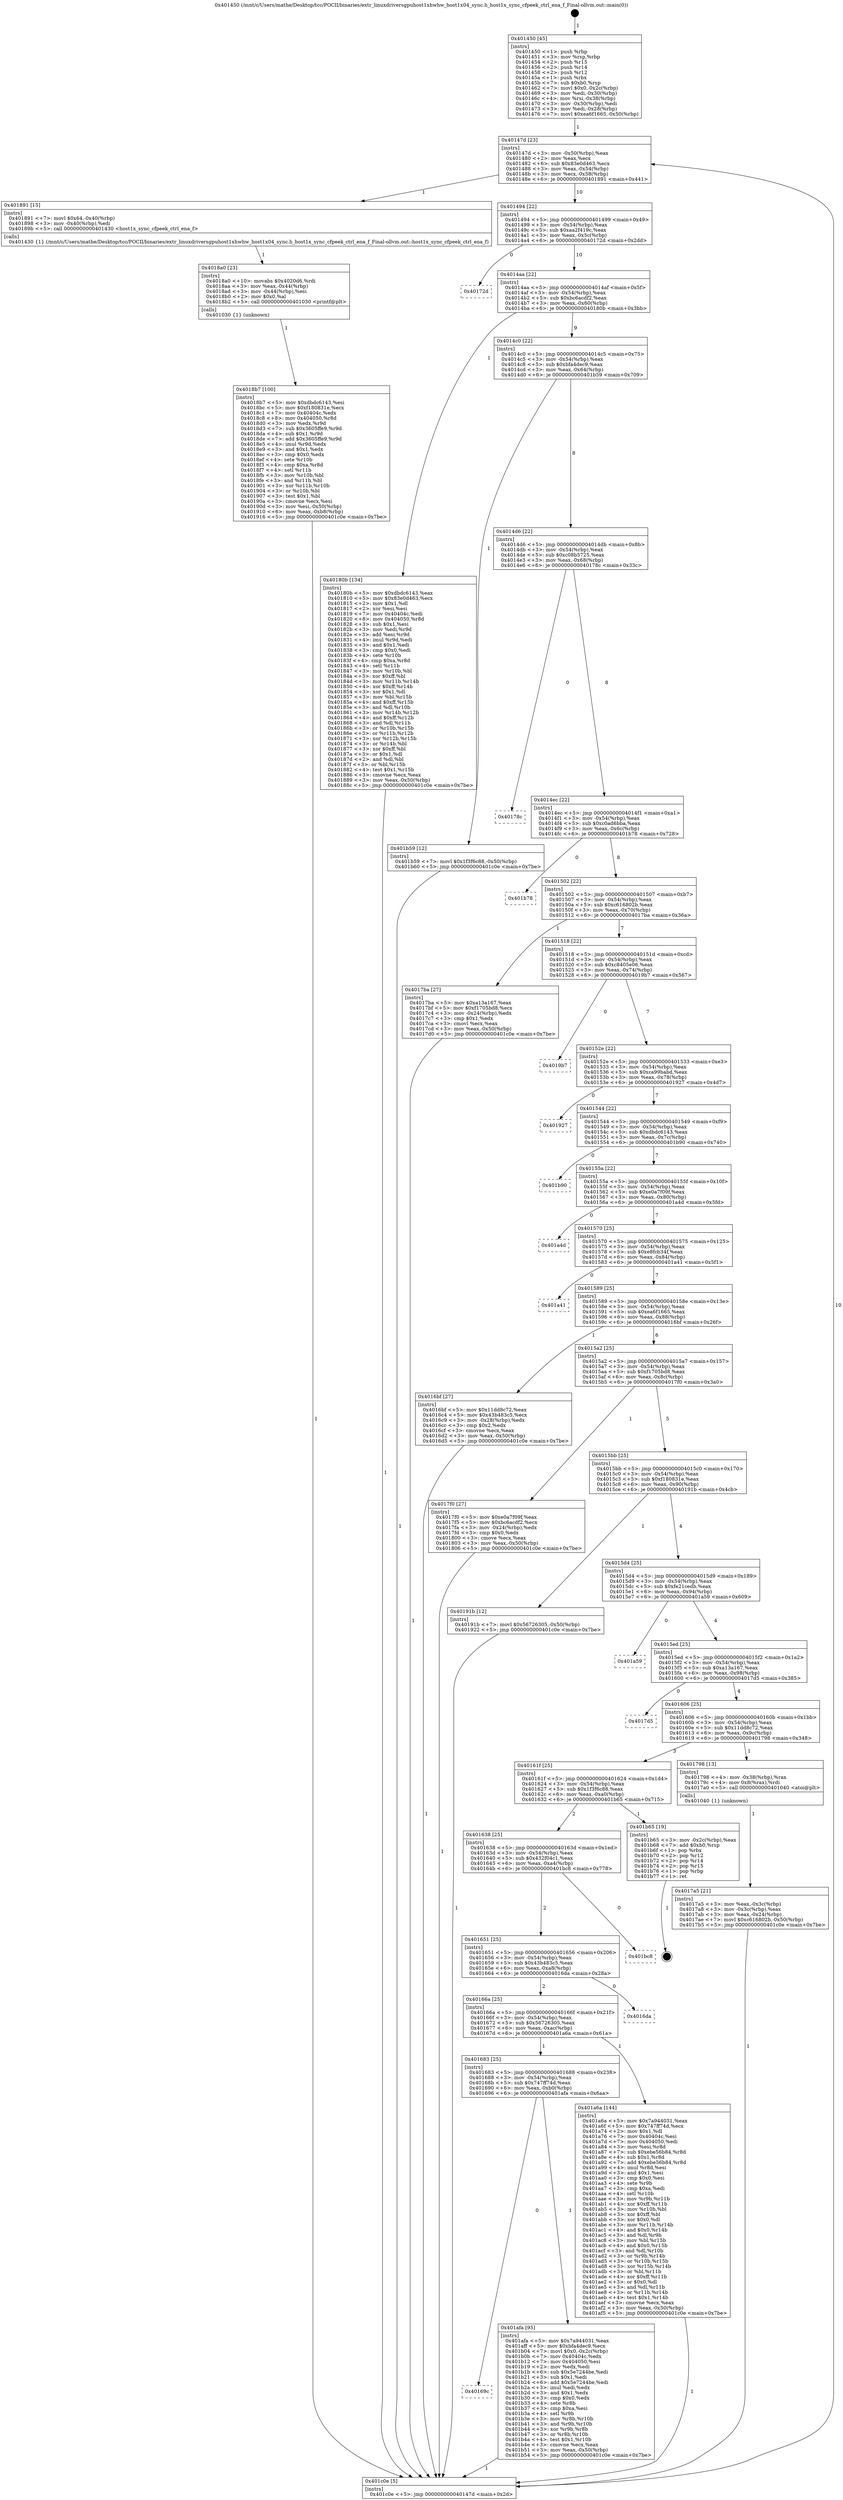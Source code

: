 digraph "0x401450" {
  label = "0x401450 (/mnt/c/Users/mathe/Desktop/tcc/POCII/binaries/extr_linuxdriversgpuhost1xhwhw_host1x04_sync.h_host1x_sync_cfpeek_ctrl_ena_f_Final-ollvm.out::main(0))"
  labelloc = "t"
  node[shape=record]

  Entry [label="",width=0.3,height=0.3,shape=circle,fillcolor=black,style=filled]
  "0x40147d" [label="{
     0x40147d [23]\l
     | [instrs]\l
     &nbsp;&nbsp;0x40147d \<+3\>: mov -0x50(%rbp),%eax\l
     &nbsp;&nbsp;0x401480 \<+2\>: mov %eax,%ecx\l
     &nbsp;&nbsp;0x401482 \<+6\>: sub $0x83e0d463,%ecx\l
     &nbsp;&nbsp;0x401488 \<+3\>: mov %eax,-0x54(%rbp)\l
     &nbsp;&nbsp;0x40148b \<+3\>: mov %ecx,-0x58(%rbp)\l
     &nbsp;&nbsp;0x40148e \<+6\>: je 0000000000401891 \<main+0x441\>\l
  }"]
  "0x401891" [label="{
     0x401891 [15]\l
     | [instrs]\l
     &nbsp;&nbsp;0x401891 \<+7\>: movl $0x64,-0x40(%rbp)\l
     &nbsp;&nbsp;0x401898 \<+3\>: mov -0x40(%rbp),%edi\l
     &nbsp;&nbsp;0x40189b \<+5\>: call 0000000000401430 \<host1x_sync_cfpeek_ctrl_ena_f\>\l
     | [calls]\l
     &nbsp;&nbsp;0x401430 \{1\} (/mnt/c/Users/mathe/Desktop/tcc/POCII/binaries/extr_linuxdriversgpuhost1xhwhw_host1x04_sync.h_host1x_sync_cfpeek_ctrl_ena_f_Final-ollvm.out::host1x_sync_cfpeek_ctrl_ena_f)\l
  }"]
  "0x401494" [label="{
     0x401494 [22]\l
     | [instrs]\l
     &nbsp;&nbsp;0x401494 \<+5\>: jmp 0000000000401499 \<main+0x49\>\l
     &nbsp;&nbsp;0x401499 \<+3\>: mov -0x54(%rbp),%eax\l
     &nbsp;&nbsp;0x40149c \<+5\>: sub $0xaa2f419c,%eax\l
     &nbsp;&nbsp;0x4014a1 \<+3\>: mov %eax,-0x5c(%rbp)\l
     &nbsp;&nbsp;0x4014a4 \<+6\>: je 000000000040172d \<main+0x2dd\>\l
  }"]
  Exit [label="",width=0.3,height=0.3,shape=circle,fillcolor=black,style=filled,peripheries=2]
  "0x40172d" [label="{
     0x40172d\l
  }", style=dashed]
  "0x4014aa" [label="{
     0x4014aa [22]\l
     | [instrs]\l
     &nbsp;&nbsp;0x4014aa \<+5\>: jmp 00000000004014af \<main+0x5f\>\l
     &nbsp;&nbsp;0x4014af \<+3\>: mov -0x54(%rbp),%eax\l
     &nbsp;&nbsp;0x4014b2 \<+5\>: sub $0xbc6acdf2,%eax\l
     &nbsp;&nbsp;0x4014b7 \<+3\>: mov %eax,-0x60(%rbp)\l
     &nbsp;&nbsp;0x4014ba \<+6\>: je 000000000040180b \<main+0x3bb\>\l
  }"]
  "0x40169c" [label="{
     0x40169c\l
  }", style=dashed]
  "0x40180b" [label="{
     0x40180b [134]\l
     | [instrs]\l
     &nbsp;&nbsp;0x40180b \<+5\>: mov $0xdbdc6143,%eax\l
     &nbsp;&nbsp;0x401810 \<+5\>: mov $0x83e0d463,%ecx\l
     &nbsp;&nbsp;0x401815 \<+2\>: mov $0x1,%dl\l
     &nbsp;&nbsp;0x401817 \<+2\>: xor %esi,%esi\l
     &nbsp;&nbsp;0x401819 \<+7\>: mov 0x40404c,%edi\l
     &nbsp;&nbsp;0x401820 \<+8\>: mov 0x404050,%r8d\l
     &nbsp;&nbsp;0x401828 \<+3\>: sub $0x1,%esi\l
     &nbsp;&nbsp;0x40182b \<+3\>: mov %edi,%r9d\l
     &nbsp;&nbsp;0x40182e \<+3\>: add %esi,%r9d\l
     &nbsp;&nbsp;0x401831 \<+4\>: imul %r9d,%edi\l
     &nbsp;&nbsp;0x401835 \<+3\>: and $0x1,%edi\l
     &nbsp;&nbsp;0x401838 \<+3\>: cmp $0x0,%edi\l
     &nbsp;&nbsp;0x40183b \<+4\>: sete %r10b\l
     &nbsp;&nbsp;0x40183f \<+4\>: cmp $0xa,%r8d\l
     &nbsp;&nbsp;0x401843 \<+4\>: setl %r11b\l
     &nbsp;&nbsp;0x401847 \<+3\>: mov %r10b,%bl\l
     &nbsp;&nbsp;0x40184a \<+3\>: xor $0xff,%bl\l
     &nbsp;&nbsp;0x40184d \<+3\>: mov %r11b,%r14b\l
     &nbsp;&nbsp;0x401850 \<+4\>: xor $0xff,%r14b\l
     &nbsp;&nbsp;0x401854 \<+3\>: xor $0x1,%dl\l
     &nbsp;&nbsp;0x401857 \<+3\>: mov %bl,%r15b\l
     &nbsp;&nbsp;0x40185a \<+4\>: and $0xff,%r15b\l
     &nbsp;&nbsp;0x40185e \<+3\>: and %dl,%r10b\l
     &nbsp;&nbsp;0x401861 \<+3\>: mov %r14b,%r12b\l
     &nbsp;&nbsp;0x401864 \<+4\>: and $0xff,%r12b\l
     &nbsp;&nbsp;0x401868 \<+3\>: and %dl,%r11b\l
     &nbsp;&nbsp;0x40186b \<+3\>: or %r10b,%r15b\l
     &nbsp;&nbsp;0x40186e \<+3\>: or %r11b,%r12b\l
     &nbsp;&nbsp;0x401871 \<+3\>: xor %r12b,%r15b\l
     &nbsp;&nbsp;0x401874 \<+3\>: or %r14b,%bl\l
     &nbsp;&nbsp;0x401877 \<+3\>: xor $0xff,%bl\l
     &nbsp;&nbsp;0x40187a \<+3\>: or $0x1,%dl\l
     &nbsp;&nbsp;0x40187d \<+2\>: and %dl,%bl\l
     &nbsp;&nbsp;0x40187f \<+3\>: or %bl,%r15b\l
     &nbsp;&nbsp;0x401882 \<+4\>: test $0x1,%r15b\l
     &nbsp;&nbsp;0x401886 \<+3\>: cmovne %ecx,%eax\l
     &nbsp;&nbsp;0x401889 \<+3\>: mov %eax,-0x50(%rbp)\l
     &nbsp;&nbsp;0x40188c \<+5\>: jmp 0000000000401c0e \<main+0x7be\>\l
  }"]
  "0x4014c0" [label="{
     0x4014c0 [22]\l
     | [instrs]\l
     &nbsp;&nbsp;0x4014c0 \<+5\>: jmp 00000000004014c5 \<main+0x75\>\l
     &nbsp;&nbsp;0x4014c5 \<+3\>: mov -0x54(%rbp),%eax\l
     &nbsp;&nbsp;0x4014c8 \<+5\>: sub $0xbfa4dec9,%eax\l
     &nbsp;&nbsp;0x4014cd \<+3\>: mov %eax,-0x64(%rbp)\l
     &nbsp;&nbsp;0x4014d0 \<+6\>: je 0000000000401b59 \<main+0x709\>\l
  }"]
  "0x401afa" [label="{
     0x401afa [95]\l
     | [instrs]\l
     &nbsp;&nbsp;0x401afa \<+5\>: mov $0x7a944031,%eax\l
     &nbsp;&nbsp;0x401aff \<+5\>: mov $0xbfa4dec9,%ecx\l
     &nbsp;&nbsp;0x401b04 \<+7\>: movl $0x0,-0x2c(%rbp)\l
     &nbsp;&nbsp;0x401b0b \<+7\>: mov 0x40404c,%edx\l
     &nbsp;&nbsp;0x401b12 \<+7\>: mov 0x404050,%esi\l
     &nbsp;&nbsp;0x401b19 \<+2\>: mov %edx,%edi\l
     &nbsp;&nbsp;0x401b1b \<+6\>: sub $0x5e7244be,%edi\l
     &nbsp;&nbsp;0x401b21 \<+3\>: sub $0x1,%edi\l
     &nbsp;&nbsp;0x401b24 \<+6\>: add $0x5e7244be,%edi\l
     &nbsp;&nbsp;0x401b2a \<+3\>: imul %edi,%edx\l
     &nbsp;&nbsp;0x401b2d \<+3\>: and $0x1,%edx\l
     &nbsp;&nbsp;0x401b30 \<+3\>: cmp $0x0,%edx\l
     &nbsp;&nbsp;0x401b33 \<+4\>: sete %r8b\l
     &nbsp;&nbsp;0x401b37 \<+3\>: cmp $0xa,%esi\l
     &nbsp;&nbsp;0x401b3a \<+4\>: setl %r9b\l
     &nbsp;&nbsp;0x401b3e \<+3\>: mov %r8b,%r10b\l
     &nbsp;&nbsp;0x401b41 \<+3\>: and %r9b,%r10b\l
     &nbsp;&nbsp;0x401b44 \<+3\>: xor %r9b,%r8b\l
     &nbsp;&nbsp;0x401b47 \<+3\>: or %r8b,%r10b\l
     &nbsp;&nbsp;0x401b4a \<+4\>: test $0x1,%r10b\l
     &nbsp;&nbsp;0x401b4e \<+3\>: cmovne %ecx,%eax\l
     &nbsp;&nbsp;0x401b51 \<+3\>: mov %eax,-0x50(%rbp)\l
     &nbsp;&nbsp;0x401b54 \<+5\>: jmp 0000000000401c0e \<main+0x7be\>\l
  }"]
  "0x401b59" [label="{
     0x401b59 [12]\l
     | [instrs]\l
     &nbsp;&nbsp;0x401b59 \<+7\>: movl $0x1f3f6c88,-0x50(%rbp)\l
     &nbsp;&nbsp;0x401b60 \<+5\>: jmp 0000000000401c0e \<main+0x7be\>\l
  }"]
  "0x4014d6" [label="{
     0x4014d6 [22]\l
     | [instrs]\l
     &nbsp;&nbsp;0x4014d6 \<+5\>: jmp 00000000004014db \<main+0x8b\>\l
     &nbsp;&nbsp;0x4014db \<+3\>: mov -0x54(%rbp),%eax\l
     &nbsp;&nbsp;0x4014de \<+5\>: sub $0xc08b5725,%eax\l
     &nbsp;&nbsp;0x4014e3 \<+3\>: mov %eax,-0x68(%rbp)\l
     &nbsp;&nbsp;0x4014e6 \<+6\>: je 000000000040178c \<main+0x33c\>\l
  }"]
  "0x401683" [label="{
     0x401683 [25]\l
     | [instrs]\l
     &nbsp;&nbsp;0x401683 \<+5\>: jmp 0000000000401688 \<main+0x238\>\l
     &nbsp;&nbsp;0x401688 \<+3\>: mov -0x54(%rbp),%eax\l
     &nbsp;&nbsp;0x40168b \<+5\>: sub $0x747ff74d,%eax\l
     &nbsp;&nbsp;0x401690 \<+6\>: mov %eax,-0xb0(%rbp)\l
     &nbsp;&nbsp;0x401696 \<+6\>: je 0000000000401afa \<main+0x6aa\>\l
  }"]
  "0x40178c" [label="{
     0x40178c\l
  }", style=dashed]
  "0x4014ec" [label="{
     0x4014ec [22]\l
     | [instrs]\l
     &nbsp;&nbsp;0x4014ec \<+5\>: jmp 00000000004014f1 \<main+0xa1\>\l
     &nbsp;&nbsp;0x4014f1 \<+3\>: mov -0x54(%rbp),%eax\l
     &nbsp;&nbsp;0x4014f4 \<+5\>: sub $0xc0ad6bba,%eax\l
     &nbsp;&nbsp;0x4014f9 \<+3\>: mov %eax,-0x6c(%rbp)\l
     &nbsp;&nbsp;0x4014fc \<+6\>: je 0000000000401b78 \<main+0x728\>\l
  }"]
  "0x401a6a" [label="{
     0x401a6a [144]\l
     | [instrs]\l
     &nbsp;&nbsp;0x401a6a \<+5\>: mov $0x7a944031,%eax\l
     &nbsp;&nbsp;0x401a6f \<+5\>: mov $0x747ff74d,%ecx\l
     &nbsp;&nbsp;0x401a74 \<+2\>: mov $0x1,%dl\l
     &nbsp;&nbsp;0x401a76 \<+7\>: mov 0x40404c,%esi\l
     &nbsp;&nbsp;0x401a7d \<+7\>: mov 0x404050,%edi\l
     &nbsp;&nbsp;0x401a84 \<+3\>: mov %esi,%r8d\l
     &nbsp;&nbsp;0x401a87 \<+7\>: sub $0xebe56b84,%r8d\l
     &nbsp;&nbsp;0x401a8e \<+4\>: sub $0x1,%r8d\l
     &nbsp;&nbsp;0x401a92 \<+7\>: add $0xebe56b84,%r8d\l
     &nbsp;&nbsp;0x401a99 \<+4\>: imul %r8d,%esi\l
     &nbsp;&nbsp;0x401a9d \<+3\>: and $0x1,%esi\l
     &nbsp;&nbsp;0x401aa0 \<+3\>: cmp $0x0,%esi\l
     &nbsp;&nbsp;0x401aa3 \<+4\>: sete %r9b\l
     &nbsp;&nbsp;0x401aa7 \<+3\>: cmp $0xa,%edi\l
     &nbsp;&nbsp;0x401aaa \<+4\>: setl %r10b\l
     &nbsp;&nbsp;0x401aae \<+3\>: mov %r9b,%r11b\l
     &nbsp;&nbsp;0x401ab1 \<+4\>: xor $0xff,%r11b\l
     &nbsp;&nbsp;0x401ab5 \<+3\>: mov %r10b,%bl\l
     &nbsp;&nbsp;0x401ab8 \<+3\>: xor $0xff,%bl\l
     &nbsp;&nbsp;0x401abb \<+3\>: xor $0x0,%dl\l
     &nbsp;&nbsp;0x401abe \<+3\>: mov %r11b,%r14b\l
     &nbsp;&nbsp;0x401ac1 \<+4\>: and $0x0,%r14b\l
     &nbsp;&nbsp;0x401ac5 \<+3\>: and %dl,%r9b\l
     &nbsp;&nbsp;0x401ac8 \<+3\>: mov %bl,%r15b\l
     &nbsp;&nbsp;0x401acb \<+4\>: and $0x0,%r15b\l
     &nbsp;&nbsp;0x401acf \<+3\>: and %dl,%r10b\l
     &nbsp;&nbsp;0x401ad2 \<+3\>: or %r9b,%r14b\l
     &nbsp;&nbsp;0x401ad5 \<+3\>: or %r10b,%r15b\l
     &nbsp;&nbsp;0x401ad8 \<+3\>: xor %r15b,%r14b\l
     &nbsp;&nbsp;0x401adb \<+3\>: or %bl,%r11b\l
     &nbsp;&nbsp;0x401ade \<+4\>: xor $0xff,%r11b\l
     &nbsp;&nbsp;0x401ae2 \<+3\>: or $0x0,%dl\l
     &nbsp;&nbsp;0x401ae5 \<+3\>: and %dl,%r11b\l
     &nbsp;&nbsp;0x401ae8 \<+3\>: or %r11b,%r14b\l
     &nbsp;&nbsp;0x401aeb \<+4\>: test $0x1,%r14b\l
     &nbsp;&nbsp;0x401aef \<+3\>: cmovne %ecx,%eax\l
     &nbsp;&nbsp;0x401af2 \<+3\>: mov %eax,-0x50(%rbp)\l
     &nbsp;&nbsp;0x401af5 \<+5\>: jmp 0000000000401c0e \<main+0x7be\>\l
  }"]
  "0x401b78" [label="{
     0x401b78\l
  }", style=dashed]
  "0x401502" [label="{
     0x401502 [22]\l
     | [instrs]\l
     &nbsp;&nbsp;0x401502 \<+5\>: jmp 0000000000401507 \<main+0xb7\>\l
     &nbsp;&nbsp;0x401507 \<+3\>: mov -0x54(%rbp),%eax\l
     &nbsp;&nbsp;0x40150a \<+5\>: sub $0xc616802b,%eax\l
     &nbsp;&nbsp;0x40150f \<+3\>: mov %eax,-0x70(%rbp)\l
     &nbsp;&nbsp;0x401512 \<+6\>: je 00000000004017ba \<main+0x36a\>\l
  }"]
  "0x40166a" [label="{
     0x40166a [25]\l
     | [instrs]\l
     &nbsp;&nbsp;0x40166a \<+5\>: jmp 000000000040166f \<main+0x21f\>\l
     &nbsp;&nbsp;0x40166f \<+3\>: mov -0x54(%rbp),%eax\l
     &nbsp;&nbsp;0x401672 \<+5\>: sub $0x56726305,%eax\l
     &nbsp;&nbsp;0x401677 \<+6\>: mov %eax,-0xac(%rbp)\l
     &nbsp;&nbsp;0x40167d \<+6\>: je 0000000000401a6a \<main+0x61a\>\l
  }"]
  "0x4017ba" [label="{
     0x4017ba [27]\l
     | [instrs]\l
     &nbsp;&nbsp;0x4017ba \<+5\>: mov $0xa13a167,%eax\l
     &nbsp;&nbsp;0x4017bf \<+5\>: mov $0xf1705bd8,%ecx\l
     &nbsp;&nbsp;0x4017c4 \<+3\>: mov -0x24(%rbp),%edx\l
     &nbsp;&nbsp;0x4017c7 \<+3\>: cmp $0x1,%edx\l
     &nbsp;&nbsp;0x4017ca \<+3\>: cmovl %ecx,%eax\l
     &nbsp;&nbsp;0x4017cd \<+3\>: mov %eax,-0x50(%rbp)\l
     &nbsp;&nbsp;0x4017d0 \<+5\>: jmp 0000000000401c0e \<main+0x7be\>\l
  }"]
  "0x401518" [label="{
     0x401518 [22]\l
     | [instrs]\l
     &nbsp;&nbsp;0x401518 \<+5\>: jmp 000000000040151d \<main+0xcd\>\l
     &nbsp;&nbsp;0x40151d \<+3\>: mov -0x54(%rbp),%eax\l
     &nbsp;&nbsp;0x401520 \<+5\>: sub $0xc8405e06,%eax\l
     &nbsp;&nbsp;0x401525 \<+3\>: mov %eax,-0x74(%rbp)\l
     &nbsp;&nbsp;0x401528 \<+6\>: je 00000000004019b7 \<main+0x567\>\l
  }"]
  "0x4016da" [label="{
     0x4016da\l
  }", style=dashed]
  "0x4019b7" [label="{
     0x4019b7\l
  }", style=dashed]
  "0x40152e" [label="{
     0x40152e [22]\l
     | [instrs]\l
     &nbsp;&nbsp;0x40152e \<+5\>: jmp 0000000000401533 \<main+0xe3\>\l
     &nbsp;&nbsp;0x401533 \<+3\>: mov -0x54(%rbp),%eax\l
     &nbsp;&nbsp;0x401536 \<+5\>: sub $0xca99babd,%eax\l
     &nbsp;&nbsp;0x40153b \<+3\>: mov %eax,-0x78(%rbp)\l
     &nbsp;&nbsp;0x40153e \<+6\>: je 0000000000401927 \<main+0x4d7\>\l
  }"]
  "0x401651" [label="{
     0x401651 [25]\l
     | [instrs]\l
     &nbsp;&nbsp;0x401651 \<+5\>: jmp 0000000000401656 \<main+0x206\>\l
     &nbsp;&nbsp;0x401656 \<+3\>: mov -0x54(%rbp),%eax\l
     &nbsp;&nbsp;0x401659 \<+5\>: sub $0x43b483c5,%eax\l
     &nbsp;&nbsp;0x40165e \<+6\>: mov %eax,-0xa8(%rbp)\l
     &nbsp;&nbsp;0x401664 \<+6\>: je 00000000004016da \<main+0x28a\>\l
  }"]
  "0x401927" [label="{
     0x401927\l
  }", style=dashed]
  "0x401544" [label="{
     0x401544 [22]\l
     | [instrs]\l
     &nbsp;&nbsp;0x401544 \<+5\>: jmp 0000000000401549 \<main+0xf9\>\l
     &nbsp;&nbsp;0x401549 \<+3\>: mov -0x54(%rbp),%eax\l
     &nbsp;&nbsp;0x40154c \<+5\>: sub $0xdbdc6143,%eax\l
     &nbsp;&nbsp;0x401551 \<+3\>: mov %eax,-0x7c(%rbp)\l
     &nbsp;&nbsp;0x401554 \<+6\>: je 0000000000401b90 \<main+0x740\>\l
  }"]
  "0x401bc8" [label="{
     0x401bc8\l
  }", style=dashed]
  "0x401b90" [label="{
     0x401b90\l
  }", style=dashed]
  "0x40155a" [label="{
     0x40155a [22]\l
     | [instrs]\l
     &nbsp;&nbsp;0x40155a \<+5\>: jmp 000000000040155f \<main+0x10f\>\l
     &nbsp;&nbsp;0x40155f \<+3\>: mov -0x54(%rbp),%eax\l
     &nbsp;&nbsp;0x401562 \<+5\>: sub $0xe0a7f09f,%eax\l
     &nbsp;&nbsp;0x401567 \<+3\>: mov %eax,-0x80(%rbp)\l
     &nbsp;&nbsp;0x40156a \<+6\>: je 0000000000401a4d \<main+0x5fd\>\l
  }"]
  "0x401638" [label="{
     0x401638 [25]\l
     | [instrs]\l
     &nbsp;&nbsp;0x401638 \<+5\>: jmp 000000000040163d \<main+0x1ed\>\l
     &nbsp;&nbsp;0x40163d \<+3\>: mov -0x54(%rbp),%eax\l
     &nbsp;&nbsp;0x401640 \<+5\>: sub $0x432f04c1,%eax\l
     &nbsp;&nbsp;0x401645 \<+6\>: mov %eax,-0xa4(%rbp)\l
     &nbsp;&nbsp;0x40164b \<+6\>: je 0000000000401bc8 \<main+0x778\>\l
  }"]
  "0x401a4d" [label="{
     0x401a4d\l
  }", style=dashed]
  "0x401570" [label="{
     0x401570 [25]\l
     | [instrs]\l
     &nbsp;&nbsp;0x401570 \<+5\>: jmp 0000000000401575 \<main+0x125\>\l
     &nbsp;&nbsp;0x401575 \<+3\>: mov -0x54(%rbp),%eax\l
     &nbsp;&nbsp;0x401578 \<+5\>: sub $0xe8fcb34f,%eax\l
     &nbsp;&nbsp;0x40157d \<+6\>: mov %eax,-0x84(%rbp)\l
     &nbsp;&nbsp;0x401583 \<+6\>: je 0000000000401a41 \<main+0x5f1\>\l
  }"]
  "0x401b65" [label="{
     0x401b65 [19]\l
     | [instrs]\l
     &nbsp;&nbsp;0x401b65 \<+3\>: mov -0x2c(%rbp),%eax\l
     &nbsp;&nbsp;0x401b68 \<+7\>: add $0xb0,%rsp\l
     &nbsp;&nbsp;0x401b6f \<+1\>: pop %rbx\l
     &nbsp;&nbsp;0x401b70 \<+2\>: pop %r12\l
     &nbsp;&nbsp;0x401b72 \<+2\>: pop %r14\l
     &nbsp;&nbsp;0x401b74 \<+2\>: pop %r15\l
     &nbsp;&nbsp;0x401b76 \<+1\>: pop %rbp\l
     &nbsp;&nbsp;0x401b77 \<+1\>: ret\l
  }"]
  "0x401a41" [label="{
     0x401a41\l
  }", style=dashed]
  "0x401589" [label="{
     0x401589 [25]\l
     | [instrs]\l
     &nbsp;&nbsp;0x401589 \<+5\>: jmp 000000000040158e \<main+0x13e\>\l
     &nbsp;&nbsp;0x40158e \<+3\>: mov -0x54(%rbp),%eax\l
     &nbsp;&nbsp;0x401591 \<+5\>: sub $0xea6f1665,%eax\l
     &nbsp;&nbsp;0x401596 \<+6\>: mov %eax,-0x88(%rbp)\l
     &nbsp;&nbsp;0x40159c \<+6\>: je 00000000004016bf \<main+0x26f\>\l
  }"]
  "0x4018b7" [label="{
     0x4018b7 [100]\l
     | [instrs]\l
     &nbsp;&nbsp;0x4018b7 \<+5\>: mov $0xdbdc6143,%esi\l
     &nbsp;&nbsp;0x4018bc \<+5\>: mov $0xf180831e,%ecx\l
     &nbsp;&nbsp;0x4018c1 \<+7\>: mov 0x40404c,%edx\l
     &nbsp;&nbsp;0x4018c8 \<+8\>: mov 0x404050,%r8d\l
     &nbsp;&nbsp;0x4018d0 \<+3\>: mov %edx,%r9d\l
     &nbsp;&nbsp;0x4018d3 \<+7\>: sub $0x3605ffe9,%r9d\l
     &nbsp;&nbsp;0x4018da \<+4\>: sub $0x1,%r9d\l
     &nbsp;&nbsp;0x4018de \<+7\>: add $0x3605ffe9,%r9d\l
     &nbsp;&nbsp;0x4018e5 \<+4\>: imul %r9d,%edx\l
     &nbsp;&nbsp;0x4018e9 \<+3\>: and $0x1,%edx\l
     &nbsp;&nbsp;0x4018ec \<+3\>: cmp $0x0,%edx\l
     &nbsp;&nbsp;0x4018ef \<+4\>: sete %r10b\l
     &nbsp;&nbsp;0x4018f3 \<+4\>: cmp $0xa,%r8d\l
     &nbsp;&nbsp;0x4018f7 \<+4\>: setl %r11b\l
     &nbsp;&nbsp;0x4018fb \<+3\>: mov %r10b,%bl\l
     &nbsp;&nbsp;0x4018fe \<+3\>: and %r11b,%bl\l
     &nbsp;&nbsp;0x401901 \<+3\>: xor %r11b,%r10b\l
     &nbsp;&nbsp;0x401904 \<+3\>: or %r10b,%bl\l
     &nbsp;&nbsp;0x401907 \<+3\>: test $0x1,%bl\l
     &nbsp;&nbsp;0x40190a \<+3\>: cmovne %ecx,%esi\l
     &nbsp;&nbsp;0x40190d \<+3\>: mov %esi,-0x50(%rbp)\l
     &nbsp;&nbsp;0x401910 \<+6\>: mov %eax,-0xb8(%rbp)\l
     &nbsp;&nbsp;0x401916 \<+5\>: jmp 0000000000401c0e \<main+0x7be\>\l
  }"]
  "0x4016bf" [label="{
     0x4016bf [27]\l
     | [instrs]\l
     &nbsp;&nbsp;0x4016bf \<+5\>: mov $0x11dd8c72,%eax\l
     &nbsp;&nbsp;0x4016c4 \<+5\>: mov $0x43b483c5,%ecx\l
     &nbsp;&nbsp;0x4016c9 \<+3\>: mov -0x28(%rbp),%edx\l
     &nbsp;&nbsp;0x4016cc \<+3\>: cmp $0x2,%edx\l
     &nbsp;&nbsp;0x4016cf \<+3\>: cmovne %ecx,%eax\l
     &nbsp;&nbsp;0x4016d2 \<+3\>: mov %eax,-0x50(%rbp)\l
     &nbsp;&nbsp;0x4016d5 \<+5\>: jmp 0000000000401c0e \<main+0x7be\>\l
  }"]
  "0x4015a2" [label="{
     0x4015a2 [25]\l
     | [instrs]\l
     &nbsp;&nbsp;0x4015a2 \<+5\>: jmp 00000000004015a7 \<main+0x157\>\l
     &nbsp;&nbsp;0x4015a7 \<+3\>: mov -0x54(%rbp),%eax\l
     &nbsp;&nbsp;0x4015aa \<+5\>: sub $0xf1705bd8,%eax\l
     &nbsp;&nbsp;0x4015af \<+6\>: mov %eax,-0x8c(%rbp)\l
     &nbsp;&nbsp;0x4015b5 \<+6\>: je 00000000004017f0 \<main+0x3a0\>\l
  }"]
  "0x401c0e" [label="{
     0x401c0e [5]\l
     | [instrs]\l
     &nbsp;&nbsp;0x401c0e \<+5\>: jmp 000000000040147d \<main+0x2d\>\l
  }"]
  "0x401450" [label="{
     0x401450 [45]\l
     | [instrs]\l
     &nbsp;&nbsp;0x401450 \<+1\>: push %rbp\l
     &nbsp;&nbsp;0x401451 \<+3\>: mov %rsp,%rbp\l
     &nbsp;&nbsp;0x401454 \<+2\>: push %r15\l
     &nbsp;&nbsp;0x401456 \<+2\>: push %r14\l
     &nbsp;&nbsp;0x401458 \<+2\>: push %r12\l
     &nbsp;&nbsp;0x40145a \<+1\>: push %rbx\l
     &nbsp;&nbsp;0x40145b \<+7\>: sub $0xb0,%rsp\l
     &nbsp;&nbsp;0x401462 \<+7\>: movl $0x0,-0x2c(%rbp)\l
     &nbsp;&nbsp;0x401469 \<+3\>: mov %edi,-0x30(%rbp)\l
     &nbsp;&nbsp;0x40146c \<+4\>: mov %rsi,-0x38(%rbp)\l
     &nbsp;&nbsp;0x401470 \<+3\>: mov -0x30(%rbp),%edi\l
     &nbsp;&nbsp;0x401473 \<+3\>: mov %edi,-0x28(%rbp)\l
     &nbsp;&nbsp;0x401476 \<+7\>: movl $0xea6f1665,-0x50(%rbp)\l
  }"]
  "0x4018a0" [label="{
     0x4018a0 [23]\l
     | [instrs]\l
     &nbsp;&nbsp;0x4018a0 \<+10\>: movabs $0x4020d6,%rdi\l
     &nbsp;&nbsp;0x4018aa \<+3\>: mov %eax,-0x44(%rbp)\l
     &nbsp;&nbsp;0x4018ad \<+3\>: mov -0x44(%rbp),%esi\l
     &nbsp;&nbsp;0x4018b0 \<+2\>: mov $0x0,%al\l
     &nbsp;&nbsp;0x4018b2 \<+5\>: call 0000000000401030 \<printf@plt\>\l
     | [calls]\l
     &nbsp;&nbsp;0x401030 \{1\} (unknown)\l
  }"]
  "0x4017f0" [label="{
     0x4017f0 [27]\l
     | [instrs]\l
     &nbsp;&nbsp;0x4017f0 \<+5\>: mov $0xe0a7f09f,%eax\l
     &nbsp;&nbsp;0x4017f5 \<+5\>: mov $0xbc6acdf2,%ecx\l
     &nbsp;&nbsp;0x4017fa \<+3\>: mov -0x24(%rbp),%edx\l
     &nbsp;&nbsp;0x4017fd \<+3\>: cmp $0x0,%edx\l
     &nbsp;&nbsp;0x401800 \<+3\>: cmove %ecx,%eax\l
     &nbsp;&nbsp;0x401803 \<+3\>: mov %eax,-0x50(%rbp)\l
     &nbsp;&nbsp;0x401806 \<+5\>: jmp 0000000000401c0e \<main+0x7be\>\l
  }"]
  "0x4015bb" [label="{
     0x4015bb [25]\l
     | [instrs]\l
     &nbsp;&nbsp;0x4015bb \<+5\>: jmp 00000000004015c0 \<main+0x170\>\l
     &nbsp;&nbsp;0x4015c0 \<+3\>: mov -0x54(%rbp),%eax\l
     &nbsp;&nbsp;0x4015c3 \<+5\>: sub $0xf180831e,%eax\l
     &nbsp;&nbsp;0x4015c8 \<+6\>: mov %eax,-0x90(%rbp)\l
     &nbsp;&nbsp;0x4015ce \<+6\>: je 000000000040191b \<main+0x4cb\>\l
  }"]
  "0x4017a5" [label="{
     0x4017a5 [21]\l
     | [instrs]\l
     &nbsp;&nbsp;0x4017a5 \<+3\>: mov %eax,-0x3c(%rbp)\l
     &nbsp;&nbsp;0x4017a8 \<+3\>: mov -0x3c(%rbp),%eax\l
     &nbsp;&nbsp;0x4017ab \<+3\>: mov %eax,-0x24(%rbp)\l
     &nbsp;&nbsp;0x4017ae \<+7\>: movl $0xc616802b,-0x50(%rbp)\l
     &nbsp;&nbsp;0x4017b5 \<+5\>: jmp 0000000000401c0e \<main+0x7be\>\l
  }"]
  "0x40191b" [label="{
     0x40191b [12]\l
     | [instrs]\l
     &nbsp;&nbsp;0x40191b \<+7\>: movl $0x56726305,-0x50(%rbp)\l
     &nbsp;&nbsp;0x401922 \<+5\>: jmp 0000000000401c0e \<main+0x7be\>\l
  }"]
  "0x4015d4" [label="{
     0x4015d4 [25]\l
     | [instrs]\l
     &nbsp;&nbsp;0x4015d4 \<+5\>: jmp 00000000004015d9 \<main+0x189\>\l
     &nbsp;&nbsp;0x4015d9 \<+3\>: mov -0x54(%rbp),%eax\l
     &nbsp;&nbsp;0x4015dc \<+5\>: sub $0xfe21cedb,%eax\l
     &nbsp;&nbsp;0x4015e1 \<+6\>: mov %eax,-0x94(%rbp)\l
     &nbsp;&nbsp;0x4015e7 \<+6\>: je 0000000000401a59 \<main+0x609\>\l
  }"]
  "0x40161f" [label="{
     0x40161f [25]\l
     | [instrs]\l
     &nbsp;&nbsp;0x40161f \<+5\>: jmp 0000000000401624 \<main+0x1d4\>\l
     &nbsp;&nbsp;0x401624 \<+3\>: mov -0x54(%rbp),%eax\l
     &nbsp;&nbsp;0x401627 \<+5\>: sub $0x1f3f6c88,%eax\l
     &nbsp;&nbsp;0x40162c \<+6\>: mov %eax,-0xa0(%rbp)\l
     &nbsp;&nbsp;0x401632 \<+6\>: je 0000000000401b65 \<main+0x715\>\l
  }"]
  "0x401a59" [label="{
     0x401a59\l
  }", style=dashed]
  "0x4015ed" [label="{
     0x4015ed [25]\l
     | [instrs]\l
     &nbsp;&nbsp;0x4015ed \<+5\>: jmp 00000000004015f2 \<main+0x1a2\>\l
     &nbsp;&nbsp;0x4015f2 \<+3\>: mov -0x54(%rbp),%eax\l
     &nbsp;&nbsp;0x4015f5 \<+5\>: sub $0xa13a167,%eax\l
     &nbsp;&nbsp;0x4015fa \<+6\>: mov %eax,-0x98(%rbp)\l
     &nbsp;&nbsp;0x401600 \<+6\>: je 00000000004017d5 \<main+0x385\>\l
  }"]
  "0x401798" [label="{
     0x401798 [13]\l
     | [instrs]\l
     &nbsp;&nbsp;0x401798 \<+4\>: mov -0x38(%rbp),%rax\l
     &nbsp;&nbsp;0x40179c \<+4\>: mov 0x8(%rax),%rdi\l
     &nbsp;&nbsp;0x4017a0 \<+5\>: call 0000000000401040 \<atoi@plt\>\l
     | [calls]\l
     &nbsp;&nbsp;0x401040 \{1\} (unknown)\l
  }"]
  "0x4017d5" [label="{
     0x4017d5\l
  }", style=dashed]
  "0x401606" [label="{
     0x401606 [25]\l
     | [instrs]\l
     &nbsp;&nbsp;0x401606 \<+5\>: jmp 000000000040160b \<main+0x1bb\>\l
     &nbsp;&nbsp;0x40160b \<+3\>: mov -0x54(%rbp),%eax\l
     &nbsp;&nbsp;0x40160e \<+5\>: sub $0x11dd8c72,%eax\l
     &nbsp;&nbsp;0x401613 \<+6\>: mov %eax,-0x9c(%rbp)\l
     &nbsp;&nbsp;0x401619 \<+6\>: je 0000000000401798 \<main+0x348\>\l
  }"]
  Entry -> "0x401450" [label=" 1"]
  "0x40147d" -> "0x401891" [label=" 1"]
  "0x40147d" -> "0x401494" [label=" 10"]
  "0x401b65" -> Exit [label=" 1"]
  "0x401494" -> "0x40172d" [label=" 0"]
  "0x401494" -> "0x4014aa" [label=" 10"]
  "0x401b59" -> "0x401c0e" [label=" 1"]
  "0x4014aa" -> "0x40180b" [label=" 1"]
  "0x4014aa" -> "0x4014c0" [label=" 9"]
  "0x401afa" -> "0x401c0e" [label=" 1"]
  "0x4014c0" -> "0x401b59" [label=" 1"]
  "0x4014c0" -> "0x4014d6" [label=" 8"]
  "0x401683" -> "0x40169c" [label=" 0"]
  "0x4014d6" -> "0x40178c" [label=" 0"]
  "0x4014d6" -> "0x4014ec" [label=" 8"]
  "0x401683" -> "0x401afa" [label=" 1"]
  "0x4014ec" -> "0x401b78" [label=" 0"]
  "0x4014ec" -> "0x401502" [label=" 8"]
  "0x401a6a" -> "0x401c0e" [label=" 1"]
  "0x401502" -> "0x4017ba" [label=" 1"]
  "0x401502" -> "0x401518" [label=" 7"]
  "0x40166a" -> "0x401a6a" [label=" 1"]
  "0x401518" -> "0x4019b7" [label=" 0"]
  "0x401518" -> "0x40152e" [label=" 7"]
  "0x40166a" -> "0x401683" [label=" 1"]
  "0x40152e" -> "0x401927" [label=" 0"]
  "0x40152e" -> "0x401544" [label=" 7"]
  "0x401651" -> "0x4016da" [label=" 0"]
  "0x401544" -> "0x401b90" [label=" 0"]
  "0x401544" -> "0x40155a" [label=" 7"]
  "0x401651" -> "0x40166a" [label=" 2"]
  "0x40155a" -> "0x401a4d" [label=" 0"]
  "0x40155a" -> "0x401570" [label=" 7"]
  "0x401638" -> "0x401bc8" [label=" 0"]
  "0x401570" -> "0x401a41" [label=" 0"]
  "0x401570" -> "0x401589" [label=" 7"]
  "0x401638" -> "0x401651" [label=" 2"]
  "0x401589" -> "0x4016bf" [label=" 1"]
  "0x401589" -> "0x4015a2" [label=" 6"]
  "0x4016bf" -> "0x401c0e" [label=" 1"]
  "0x401450" -> "0x40147d" [label=" 1"]
  "0x401c0e" -> "0x40147d" [label=" 10"]
  "0x40161f" -> "0x401b65" [label=" 1"]
  "0x4015a2" -> "0x4017f0" [label=" 1"]
  "0x4015a2" -> "0x4015bb" [label=" 5"]
  "0x40161f" -> "0x401638" [label=" 2"]
  "0x4015bb" -> "0x40191b" [label=" 1"]
  "0x4015bb" -> "0x4015d4" [label=" 4"]
  "0x40191b" -> "0x401c0e" [label=" 1"]
  "0x4015d4" -> "0x401a59" [label=" 0"]
  "0x4015d4" -> "0x4015ed" [label=" 4"]
  "0x4018b7" -> "0x401c0e" [label=" 1"]
  "0x4015ed" -> "0x4017d5" [label=" 0"]
  "0x4015ed" -> "0x401606" [label=" 4"]
  "0x4018a0" -> "0x4018b7" [label=" 1"]
  "0x401606" -> "0x401798" [label=" 1"]
  "0x401606" -> "0x40161f" [label=" 3"]
  "0x401798" -> "0x4017a5" [label=" 1"]
  "0x4017a5" -> "0x401c0e" [label=" 1"]
  "0x4017ba" -> "0x401c0e" [label=" 1"]
  "0x4017f0" -> "0x401c0e" [label=" 1"]
  "0x40180b" -> "0x401c0e" [label=" 1"]
  "0x401891" -> "0x4018a0" [label=" 1"]
}
